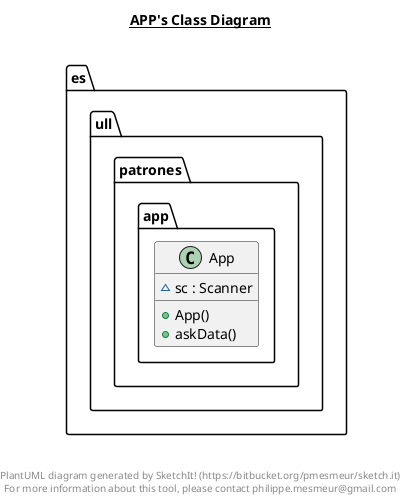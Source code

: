 @startuml

title __APP's Class Diagram__\n

  namespace es.ull.patrones {
    namespace es.ull.patrones.app {
      class es.ull.patrones.app.App {
          ~ sc : Scanner
          + App()
          + askData()
      }
    }
  }
  



right footer


PlantUML diagram generated by SketchIt! (https://bitbucket.org/pmesmeur/sketch.it)
For more information about this tool, please contact philippe.mesmeur@gmail.com
endfooter

@enduml
